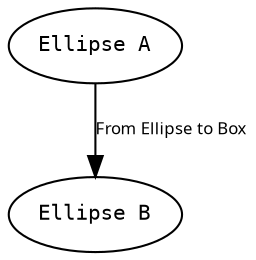 digraph TestGraph {
	node [shape=ellipse fontsize=10 fontname="Courier"        ]; ell_a;
	"ell_a" [label="Ellipse A"];
	"ell_a" -> "box_a"  [label="From Ellipse to Box" fontname="Verdana" fontsize=8];
	
	node [shape=ellipse fontsize=10 fontname="Courier"        ]; box_a;
	"box_a" [label="Ellipse B"];

}

